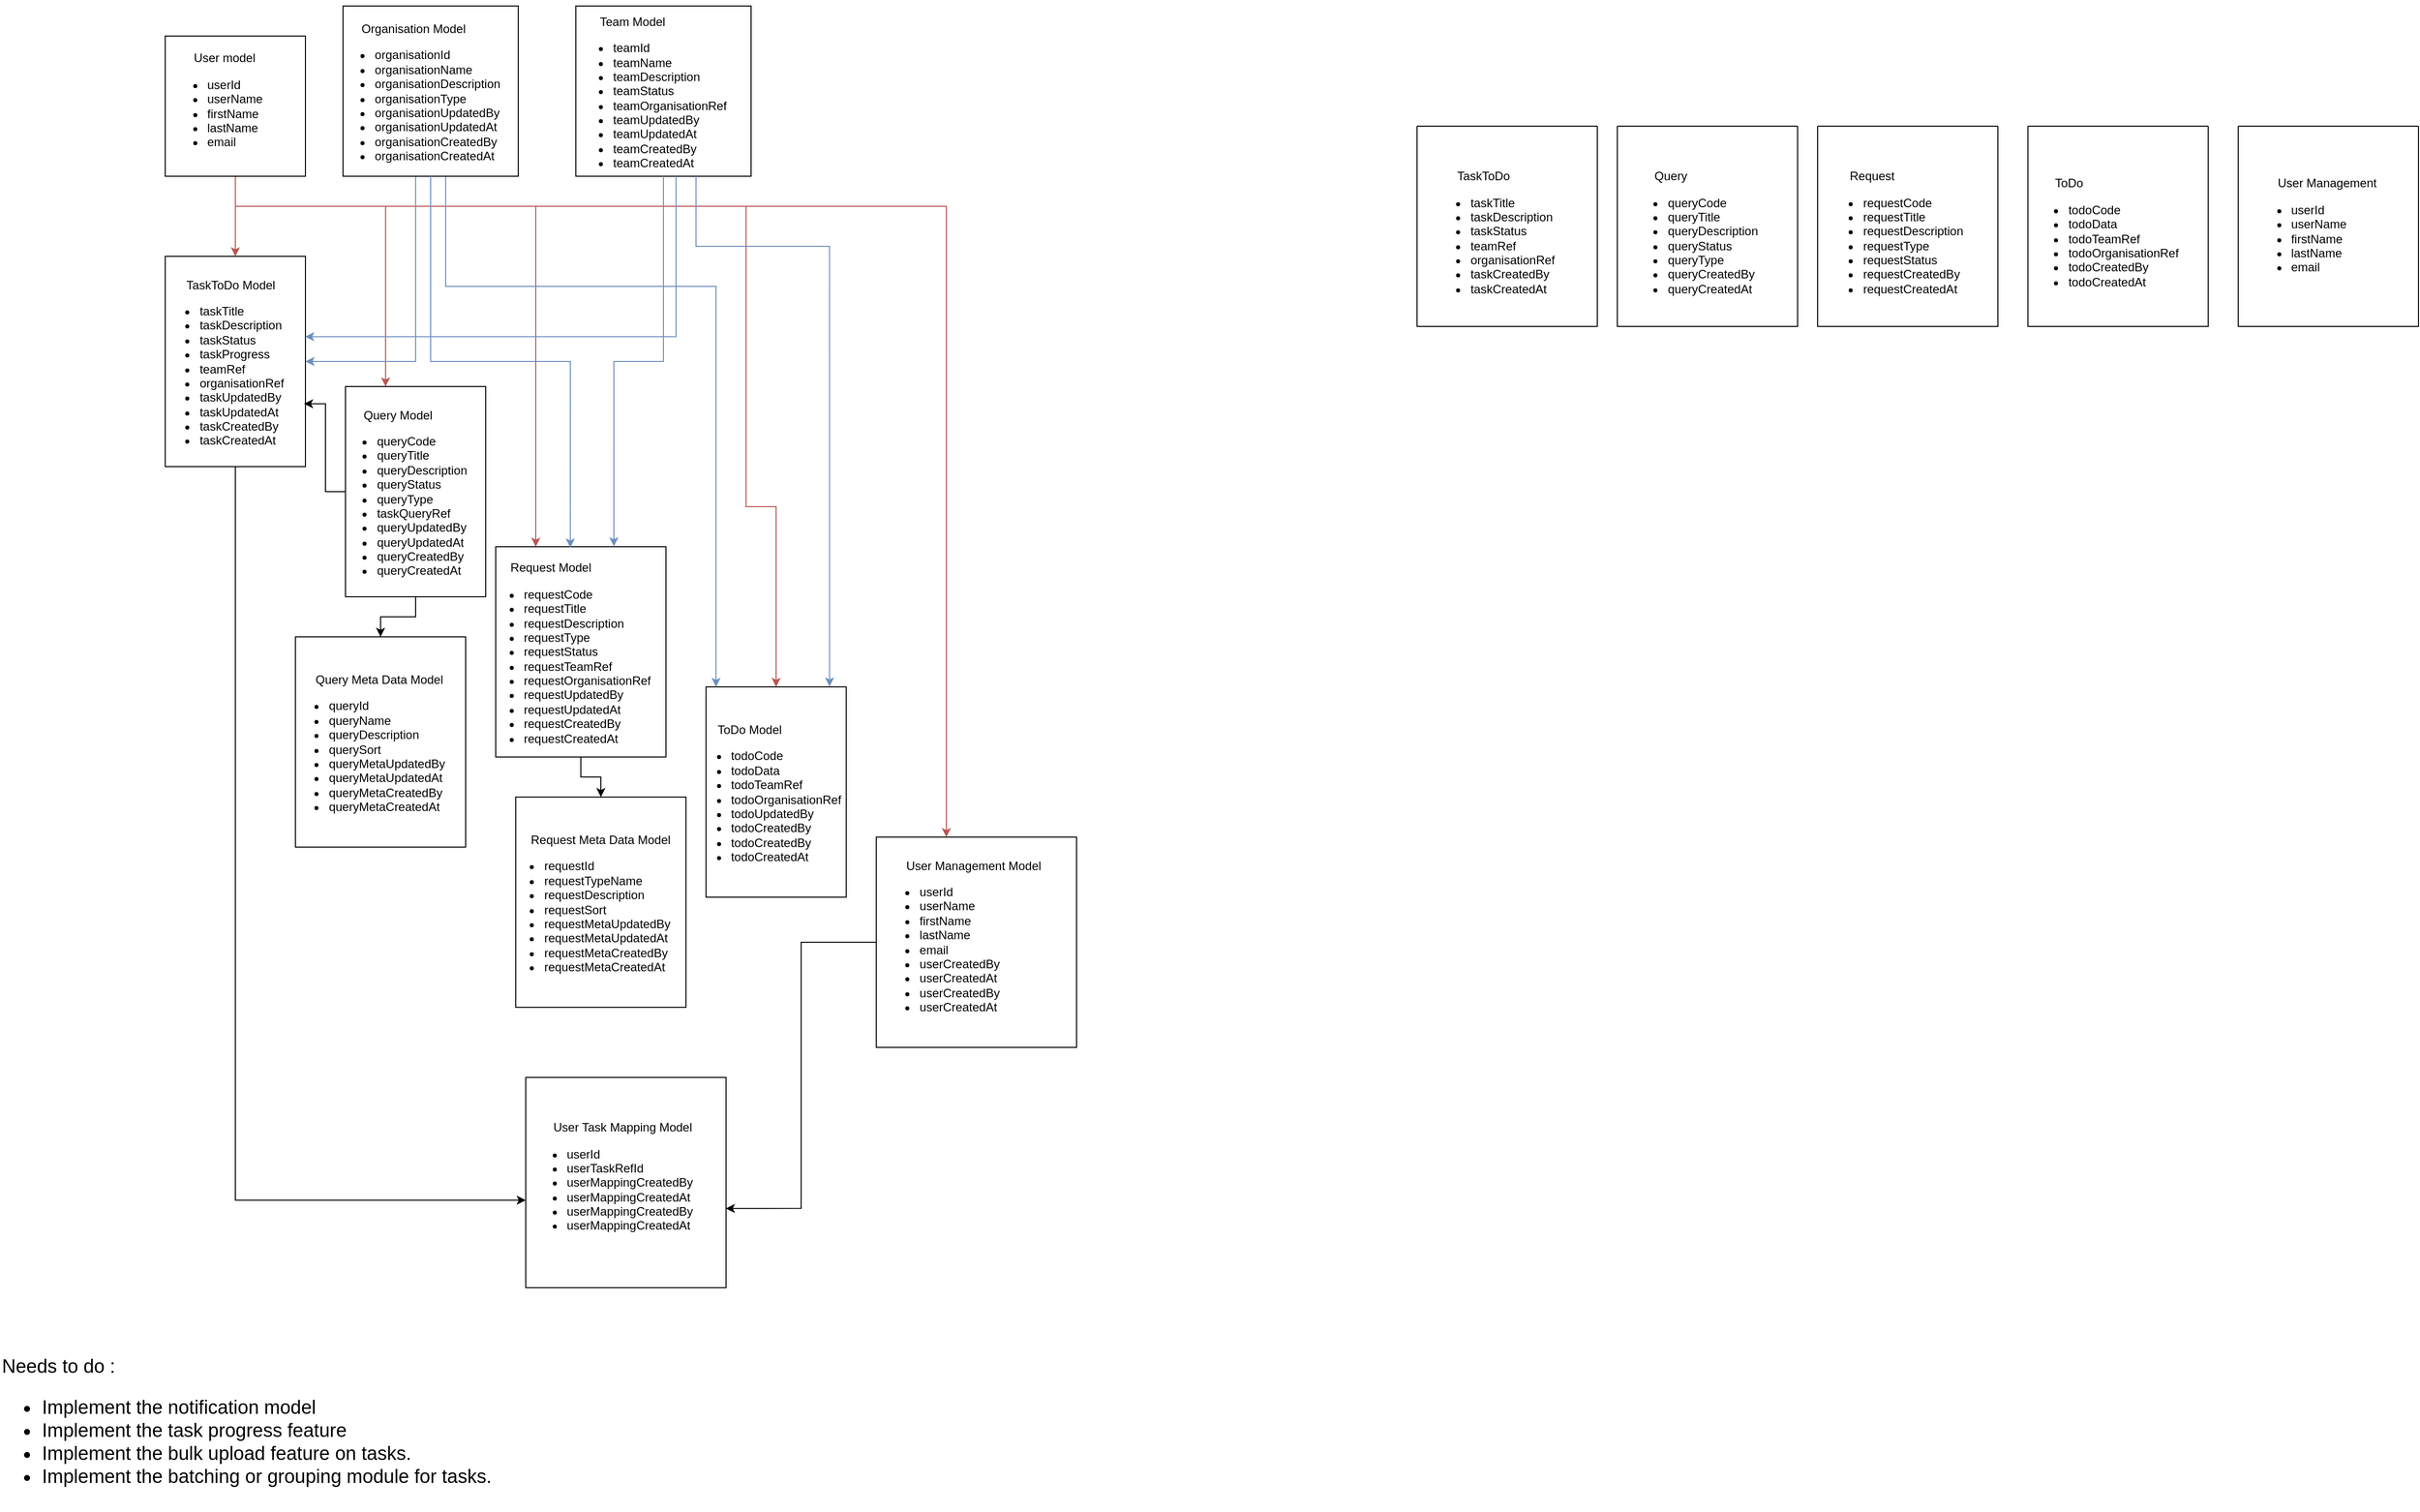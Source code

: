 <mxfile version="24.0.0" type="github">
  <diagram name="Page-1" id="Xy4lt4DB5cCuHjgBxs2x">
    <mxGraphModel dx="2190" dy="1958" grid="1" gridSize="10" guides="1" tooltips="1" connect="1" arrows="1" fold="1" page="1" pageScale="1" pageWidth="827" pageHeight="1169" math="0" shadow="0">
      <root>
        <mxCell id="0" />
        <mxCell id="1" parent="0" />
        <mxCell id="EOjThl3WFCyrKo_wU2wN-18" style="edgeStyle=orthogonalEdgeStyle;rounded=0;orthogonalLoop=1;jettySize=auto;html=1;fillColor=#f8cecc;strokeColor=#b85450;" edge="1" parent="1" source="EOjThl3WFCyrKo_wU2wN-1">
          <mxGeometry relative="1" as="geometry">
            <mxPoint x="100" y="230" as="targetPoint" />
          </mxGeometry>
        </mxCell>
        <mxCell id="EOjThl3WFCyrKo_wU2wN-19" style="edgeStyle=orthogonalEdgeStyle;rounded=0;orthogonalLoop=1;jettySize=auto;html=1;fillColor=#f8cecc;strokeColor=#b85450;" edge="1" parent="1" source="EOjThl3WFCyrKo_wU2wN-1" target="EOjThl3WFCyrKo_wU2wN-47">
          <mxGeometry relative="1" as="geometry">
            <mxPoint x="250" y="230" as="targetPoint" />
            <Array as="points">
              <mxPoint x="100" y="180" />
              <mxPoint x="250" y="180" />
            </Array>
          </mxGeometry>
        </mxCell>
        <mxCell id="EOjThl3WFCyrKo_wU2wN-21" style="edgeStyle=orthogonalEdgeStyle;rounded=0;orthogonalLoop=1;jettySize=auto;html=1;fillColor=#f8cecc;strokeColor=#b85450;" edge="1" parent="1" source="EOjThl3WFCyrKo_wU2wN-1" target="EOjThl3WFCyrKo_wU2wN-48">
          <mxGeometry relative="1" as="geometry">
            <mxPoint x="400" y="230" as="targetPoint" />
            <Array as="points">
              <mxPoint x="100" y="180" />
              <mxPoint x="400" y="180" />
            </Array>
          </mxGeometry>
        </mxCell>
        <mxCell id="EOjThl3WFCyrKo_wU2wN-23" style="edgeStyle=orthogonalEdgeStyle;rounded=0;orthogonalLoop=1;jettySize=auto;html=1;entryX=0.5;entryY=0;entryDx=0;entryDy=0;fillColor=#f8cecc;strokeColor=#b85450;" edge="1" parent="1" source="EOjThl3WFCyrKo_wU2wN-1" target="EOjThl3WFCyrKo_wU2wN-49">
          <mxGeometry relative="1" as="geometry">
            <mxPoint x="550" y="230" as="targetPoint" />
            <Array as="points">
              <mxPoint x="100" y="180" />
              <mxPoint x="610" y="180" />
              <mxPoint x="610" y="480" />
            </Array>
          </mxGeometry>
        </mxCell>
        <mxCell id="EOjThl3WFCyrKo_wU2wN-24" style="edgeStyle=orthogonalEdgeStyle;rounded=0;orthogonalLoop=1;jettySize=auto;html=1;labelBorderColor=none;labelBackgroundColor=none;fontColor=none;noLabel=1;fillColor=#f8cecc;strokeColor=#b85450;" edge="1" parent="1" source="EOjThl3WFCyrKo_wU2wN-1" target="EOjThl3WFCyrKo_wU2wN-50">
          <mxGeometry relative="1" as="geometry">
            <mxPoint x="700" y="230" as="targetPoint" />
            <Array as="points">
              <mxPoint x="100" y="180" />
              <mxPoint x="810" y="180" />
            </Array>
          </mxGeometry>
        </mxCell>
        <mxCell id="EOjThl3WFCyrKo_wU2wN-1" value="&lt;div&gt;&lt;span style=&quot;white-space: pre;&quot;&gt;&#x9;&lt;/span&gt;User model&lt;/div&gt;&lt;ul&gt;&lt;li&gt;userId&lt;br&gt;&lt;/li&gt;&lt;li&gt;userName&lt;br&gt;&lt;/li&gt;&lt;li&gt;firstName&lt;br&gt;&lt;/li&gt;&lt;li&gt;lastName&lt;br&gt;&lt;/li&gt;&lt;li&gt;email&lt;br&gt;&lt;/li&gt;&lt;/ul&gt;" style="whiteSpace=wrap;html=1;aspect=fixed;align=left;" vertex="1" parent="1">
          <mxGeometry x="30" y="10" width="140" height="140" as="geometry" />
        </mxCell>
        <mxCell id="EOjThl3WFCyrKo_wU2wN-46" value="&lt;div&gt;&lt;br&gt;&lt;/div&gt;&lt;div&gt;&lt;div style=&quot;text-align: left;&quot;&gt;&lt;span style=&quot;white-space: pre;&quot;&gt;&#x9;TaskToDo Model&lt;/span&gt;&lt;/div&gt;&lt;ul style=&quot;text-align: left;&quot;&gt;&lt;li&gt;taskTitle&lt;/li&gt;&lt;li&gt;taskDescription&lt;/li&gt;&lt;li&gt;taskStatus&lt;/li&gt;&lt;li&gt;taskProgress&lt;/li&gt;&lt;li&gt;teamRef&lt;br&gt;&lt;/li&gt;&lt;li&gt;organisationRef&lt;/li&gt;&lt;li&gt;taskUpdatedBy&lt;/li&gt;&lt;li&gt;taskUpdatedAt&lt;/li&gt;&lt;li&gt;taskCreatedBy&lt;/li&gt;&lt;li&gt;taskCreatedAt&lt;/li&gt;&lt;/ul&gt;&lt;/div&gt;" style="rounded=0;whiteSpace=wrap;html=1;spacingLeft=-27;" vertex="1" parent="1">
          <mxGeometry x="30" y="230" width="140" height="210" as="geometry" />
        </mxCell>
        <mxCell id="EOjThl3WFCyrKo_wU2wN-28" value="" style="group" vertex="1" connectable="0" parent="1">
          <mxGeometry x="1280" y="100" width="180" height="200" as="geometry" />
        </mxCell>
        <mxCell id="EOjThl3WFCyrKo_wU2wN-26" value="" style="swimlane;startSize=0;" vertex="1" parent="EOjThl3WFCyrKo_wU2wN-28">
          <mxGeometry width="180" height="200" as="geometry" />
        </mxCell>
        <mxCell id="EOjThl3WFCyrKo_wU2wN-27" value="&lt;br&gt;&lt;div&gt;&lt;div style=&quot;text-align: left; white-space: normal;&quot;&gt;&lt;span style=&quot;white-space: pre;&quot;&gt;&#x9;TaskToDo&lt;/span&gt;&lt;/div&gt;&lt;ul style=&quot;text-align: left; white-space: normal;&quot;&gt;&lt;li&gt;taskTitle&lt;/li&gt;&lt;li&gt;taskDescription&lt;/li&gt;&lt;li&gt;taskStatus&lt;/li&gt;&lt;li&gt;teamRef&lt;br&gt;&lt;/li&gt;&lt;li&gt;organisationRef&lt;/li&gt;&lt;li&gt;taskCreatedBy&lt;/li&gt;&lt;li&gt;taskCreatedAt&lt;/li&gt;&lt;/ul&gt;&lt;/div&gt;" style="text;html=1;align=center;verticalAlign=middle;resizable=0;points=[];autosize=1;strokeColor=none;fillColor=none;" vertex="1" parent="EOjThl3WFCyrKo_wU2wN-28">
          <mxGeometry y="25" width="150" height="160" as="geometry" />
        </mxCell>
        <mxCell id="EOjThl3WFCyrKo_wU2wN-31" value="" style="swimlane;startSize=0;" vertex="1" parent="1">
          <mxGeometry x="1480" y="100" width="180" height="200" as="geometry" />
        </mxCell>
        <mxCell id="EOjThl3WFCyrKo_wU2wN-33" value="" style="group" vertex="1" connectable="0" parent="1">
          <mxGeometry x="1680" y="100" width="180" height="200" as="geometry" />
        </mxCell>
        <mxCell id="EOjThl3WFCyrKo_wU2wN-34" value="" style="swimlane;startSize=0;" vertex="1" parent="EOjThl3WFCyrKo_wU2wN-33">
          <mxGeometry width="180" height="200" as="geometry" />
        </mxCell>
        <mxCell id="EOjThl3WFCyrKo_wU2wN-35" value="&lt;br&gt;&lt;div&gt;&lt;div style=&quot;text-align: left; white-space: normal;&quot;&gt;&lt;span style=&quot;white-space: pre;&quot;&gt;&#x9;Request&lt;/span&gt;&lt;/div&gt;&lt;ul style=&quot;text-align: left; white-space: normal;&quot;&gt;&lt;li&gt;requestCode&lt;br&gt;&lt;/li&gt;&lt;li&gt;requestTitle&lt;br&gt;&lt;/li&gt;&lt;li&gt;requestDescription&lt;/li&gt;&lt;li&gt;requestType&lt;/li&gt;&lt;li&gt;requestStatus&lt;/li&gt;&lt;li&gt;requestCreatedBy&lt;/li&gt;&lt;li&gt;requestCreatedAt&lt;/li&gt;&lt;/ul&gt;&lt;/div&gt;" style="text;html=1;align=center;verticalAlign=middle;resizable=0;points=[];autosize=1;strokeColor=none;fillColor=none;" vertex="1" parent="EOjThl3WFCyrKo_wU2wN-33">
          <mxGeometry x="-5" y="25" width="160" height="160" as="geometry" />
        </mxCell>
        <mxCell id="EOjThl3WFCyrKo_wU2wN-36" value="" style="group" vertex="1" connectable="0" parent="1">
          <mxGeometry x="1890" y="100" width="180" height="200" as="geometry" />
        </mxCell>
        <mxCell id="EOjThl3WFCyrKo_wU2wN-37" value="" style="swimlane;startSize=0;" vertex="1" parent="EOjThl3WFCyrKo_wU2wN-36">
          <mxGeometry width="180" height="200" as="geometry" />
        </mxCell>
        <mxCell id="EOjThl3WFCyrKo_wU2wN-38" value="&lt;br&gt;&lt;div&gt;&lt;div style=&quot;text-align: left; white-space: normal;&quot;&gt;&lt;span style=&quot;white-space: pre;&quot;&gt;&#x9;ToDo&lt;/span&gt;&lt;/div&gt;&lt;ul style=&quot;text-align: left; white-space: normal;&quot;&gt;&lt;li&gt;todoCode&lt;br&gt;&lt;/li&gt;&lt;li&gt;todoData&lt;/li&gt;&lt;li&gt;todoTeamRef&lt;/li&gt;&lt;li&gt;todoOrganisationRef&lt;/li&gt;&lt;li&gt;todoCreatedBy&lt;/li&gt;&lt;li&gt;todoCreatedAt&lt;/li&gt;&lt;/ul&gt;&lt;/div&gt;" style="text;html=1;align=center;verticalAlign=middle;resizable=0;points=[];autosize=1;strokeColor=none;fillColor=none;" vertex="1" parent="EOjThl3WFCyrKo_wU2wN-36">
          <mxGeometry x="-10" y="30" width="170" height="150" as="geometry" />
        </mxCell>
        <mxCell id="EOjThl3WFCyrKo_wU2wN-39" value="" style="group" vertex="1" connectable="0" parent="1">
          <mxGeometry x="2100" y="100" width="180" height="200" as="geometry" />
        </mxCell>
        <mxCell id="EOjThl3WFCyrKo_wU2wN-40" value="" style="swimlane;startSize=0;" vertex="1" parent="EOjThl3WFCyrKo_wU2wN-39">
          <mxGeometry width="180" height="200" as="geometry" />
        </mxCell>
        <mxCell id="EOjThl3WFCyrKo_wU2wN-41" value="&lt;div style=&quot;text-align: left; white-space: normal;&quot;&gt;&lt;span style=&quot;white-space: pre;&quot;&gt;&#x9;User Management&lt;/span&gt;&lt;br&gt;&lt;/div&gt;&lt;ul style=&quot;text-align: left; white-space: normal;&quot;&gt;&lt;li&gt;userId&lt;br&gt;&lt;/li&gt;&lt;li&gt;userName&lt;br&gt;&lt;/li&gt;&lt;li&gt;firstName&lt;br&gt;&lt;/li&gt;&lt;li&gt;lastName&lt;br&gt;&lt;/li&gt;&lt;li&gt;email&lt;/li&gt;&lt;/ul&gt;" style="text;html=1;align=center;verticalAlign=middle;resizable=0;points=[];autosize=1;strokeColor=none;fillColor=none;" vertex="1" parent="EOjThl3WFCyrKo_wU2wN-39">
          <mxGeometry y="45" width="150" height="120" as="geometry" />
        </mxCell>
        <mxCell id="EOjThl3WFCyrKo_wU2wN-32" value="&lt;br&gt;&lt;div&gt;&lt;div style=&quot;text-align: left; white-space: normal;&quot;&gt;&lt;span style=&quot;white-space: pre;&quot;&gt;&#x9;Query&lt;/span&gt;&lt;/div&gt;&lt;ul style=&quot;text-align: left; white-space: normal;&quot;&gt;&lt;li&gt;queryCode&lt;/li&gt;&lt;li&gt;queryTitle&lt;/li&gt;&lt;li&gt;queryDescription&lt;/li&gt;&lt;li&gt;queryStatus&lt;/li&gt;&lt;li&gt;queryType&lt;/li&gt;&lt;li&gt;queryCreatedBy&lt;/li&gt;&lt;li&gt;queryCreatedAt&lt;/li&gt;&lt;/ul&gt;&lt;/div&gt;" style="text;html=1;align=center;verticalAlign=middle;resizable=0;points=[];autosize=1;strokeColor=none;fillColor=none;" vertex="1" parent="1">
          <mxGeometry x="1480" y="125" width="150" height="160" as="geometry" />
        </mxCell>
        <mxCell id="EOjThl3WFCyrKo_wU2wN-54" style="edgeStyle=orthogonalEdgeStyle;rounded=0;orthogonalLoop=1;jettySize=auto;html=1;entryX=0.5;entryY=0;entryDx=0;entryDy=0;" edge="1" parent="1" source="EOjThl3WFCyrKo_wU2wN-47" target="EOjThl3WFCyrKo_wU2wN-53">
          <mxGeometry relative="1" as="geometry" />
        </mxCell>
        <mxCell id="EOjThl3WFCyrKo_wU2wN-47" value="&lt;br&gt;&lt;div&gt;&lt;div style=&quot;text-align: left;&quot;&gt;&lt;span style=&quot;white-space: pre;&quot;&gt;&#x9;Query Model&lt;/span&gt;&lt;/div&gt;&lt;ul style=&quot;text-align: left;&quot;&gt;&lt;li&gt;queryCode&lt;/li&gt;&lt;li&gt;queryTitle&lt;/li&gt;&lt;li&gt;queryDescription&lt;/li&gt;&lt;li&gt;queryStatus&lt;/li&gt;&lt;li&gt;queryType&lt;/li&gt;&lt;li&gt;taskQueryRef&lt;/li&gt;&lt;li&gt;queryUpdatedBy&lt;/li&gt;&lt;li&gt;queryUpdatedAt&lt;/li&gt;&lt;li&gt;queryCreatedBy&lt;/li&gt;&lt;li&gt;queryCreatedAt&lt;/li&gt;&lt;/ul&gt;&lt;/div&gt;" style="rounded=0;whiteSpace=wrap;html=1;spacingLeft=-27;" vertex="1" parent="1">
          <mxGeometry x="210" y="360" width="140" height="210" as="geometry" />
        </mxCell>
        <mxCell id="EOjThl3WFCyrKo_wU2wN-52" style="edgeStyle=orthogonalEdgeStyle;rounded=0;orthogonalLoop=1;jettySize=auto;html=1;" edge="1" parent="1" source="EOjThl3WFCyrKo_wU2wN-48" target="EOjThl3WFCyrKo_wU2wN-51">
          <mxGeometry relative="1" as="geometry" />
        </mxCell>
        <mxCell id="EOjThl3WFCyrKo_wU2wN-48" value="&lt;br&gt;&lt;div&gt;&lt;div style=&quot;text-align: left;&quot;&gt;&lt;span style=&quot;white-space: pre;&quot;&gt;&#x9;Request Model&lt;/span&gt;&lt;/div&gt;&lt;ul style=&quot;text-align: left;&quot;&gt;&lt;li&gt;requestCode&lt;br&gt;&lt;/li&gt;&lt;li&gt;requestTitle&lt;br&gt;&lt;/li&gt;&lt;li&gt;requestDescription&lt;/li&gt;&lt;li&gt;requestType&lt;/li&gt;&lt;li&gt;requestStatus&lt;/li&gt;&lt;li&gt;requestTeamRef&lt;/li&gt;&lt;li&gt;requestOrganisationRef&lt;/li&gt;&lt;li&gt;requestUpdatedBy&lt;/li&gt;&lt;li&gt;requestUpdatedAt&lt;/li&gt;&lt;li&gt;requestCreatedBy&lt;/li&gt;&lt;li&gt;requestCreatedAt&lt;/li&gt;&lt;/ul&gt;&lt;/div&gt;" style="rounded=0;whiteSpace=wrap;html=1;spacingLeft=-27;" vertex="1" parent="1">
          <mxGeometry x="360" y="520" width="170" height="210" as="geometry" />
        </mxCell>
        <mxCell id="EOjThl3WFCyrKo_wU2wN-49" value="&lt;br&gt;&lt;div&gt;&lt;div style=&quot;text-align: left;&quot;&gt;&lt;span style=&quot;white-space: pre;&quot;&gt;&#x9;ToDo Model&lt;/span&gt;&lt;/div&gt;&lt;ul style=&quot;text-align: left;&quot;&gt;&lt;li&gt;todoCode&lt;br&gt;&lt;/li&gt;&lt;li&gt;todoData&lt;/li&gt;&lt;li&gt;todoTeamRef&lt;/li&gt;&lt;li&gt;todoOrganisationRef&lt;/li&gt;&lt;li&gt;todoUpdatedBy&lt;/li&gt;&lt;li&gt;todoCreatedBy&lt;/li&gt;&lt;li&gt;todoCreatedBy&lt;/li&gt;&lt;li&gt;todoCreatedAt&lt;/li&gt;&lt;/ul&gt;&lt;/div&gt;" style="rounded=0;whiteSpace=wrap;html=1;spacingLeft=-20;" vertex="1" parent="1">
          <mxGeometry x="570" y="660" width="140" height="210" as="geometry" />
        </mxCell>
        <mxCell id="EOjThl3WFCyrKo_wU2wN-50" value="&lt;div style=&quot;text-align: left;&quot;&gt;&lt;span style=&quot;white-space: pre;&quot;&gt;&#x9;User Management Model&lt;/span&gt;&lt;br&gt;&lt;/div&gt;&lt;ul style=&quot;text-align: left;&quot;&gt;&lt;li&gt;userId&lt;br&gt;&lt;/li&gt;&lt;li&gt;userName&lt;br&gt;&lt;/li&gt;&lt;li&gt;firstName&lt;br&gt;&lt;/li&gt;&lt;li&gt;lastName&lt;br&gt;&lt;/li&gt;&lt;li&gt;email&lt;/li&gt;&lt;li&gt;userCreatedBy&lt;/li&gt;&lt;li&gt;userCreatedAt&lt;/li&gt;&lt;li&gt;userCreatedBy&lt;/li&gt;&lt;li&gt;userCreatedAt&lt;/li&gt;&lt;/ul&gt;" style="rounded=0;whiteSpace=wrap;html=1;spacingLeft=-32;" vertex="1" parent="1">
          <mxGeometry x="740" y="810" width="200" height="210" as="geometry" />
        </mxCell>
        <mxCell id="EOjThl3WFCyrKo_wU2wN-51" value="&lt;br&gt;&lt;div&gt;&lt;div style=&quot;text-align: left;&quot;&gt;&lt;span style=&quot;white-space: pre;&quot;&gt;&#x9;Request Meta Data Model&lt;/span&gt;&lt;/div&gt;&lt;ul style=&quot;text-align: left;&quot;&gt;&lt;li&gt;requestId&lt;br&gt;&lt;/li&gt;&lt;li&gt;requestTypeName&lt;br&gt;&lt;/li&gt;&lt;li&gt;requestDescription&lt;/li&gt;&lt;li&gt;requestSort&lt;/li&gt;&lt;li&gt;requestMetaUpdatedBy&lt;/li&gt;&lt;li&gt;requestMetaUpdatedAt&lt;/li&gt;&lt;li&gt;requestMetaCreatedBy&lt;/li&gt;&lt;li&gt;requestMetaCreatedAt&lt;/li&gt;&lt;/ul&gt;&lt;/div&gt;" style="rounded=0;whiteSpace=wrap;html=1;spacingLeft=-27;" vertex="1" parent="1">
          <mxGeometry x="380" y="770" width="170" height="210" as="geometry" />
        </mxCell>
        <mxCell id="EOjThl3WFCyrKo_wU2wN-53" value="&lt;br&gt;&lt;div&gt;&lt;div style=&quot;text-align: left;&quot;&gt;&lt;span style=&quot;white-space: pre;&quot;&gt;&#x9;Query Meta Data Model&lt;/span&gt;&lt;/div&gt;&lt;ul style=&quot;text-align: left;&quot;&gt;&lt;li&gt;queryId&lt;br&gt;&lt;/li&gt;&lt;li&gt;queryName&lt;br&gt;&lt;/li&gt;&lt;li&gt;queryDescription&lt;/li&gt;&lt;li&gt;querySort&lt;/li&gt;&lt;li&gt;queryMetaUpdatedBy&lt;/li&gt;&lt;li&gt;queryMetaUpdatedAt&lt;/li&gt;&lt;li&gt;queryMetaCreatedBy&lt;/li&gt;&lt;li&gt;queryMetaCreatedAt&lt;/li&gt;&lt;/ul&gt;&lt;/div&gt;" style="rounded=0;whiteSpace=wrap;html=1;spacingLeft=-27;" vertex="1" parent="1">
          <mxGeometry x="160" y="610" width="170" height="210" as="geometry" />
        </mxCell>
        <mxCell id="EOjThl3WFCyrKo_wU2wN-58" style="edgeStyle=orthogonalEdgeStyle;rounded=0;orthogonalLoop=1;jettySize=auto;html=1;fillColor=#dae8fc;strokeColor=#6c8ebf;" edge="1" parent="1" source="EOjThl3WFCyrKo_wU2wN-55" target="EOjThl3WFCyrKo_wU2wN-46">
          <mxGeometry relative="1" as="geometry">
            <Array as="points">
              <mxPoint x="280" y="335" />
            </Array>
          </mxGeometry>
        </mxCell>
        <mxCell id="EOjThl3WFCyrKo_wU2wN-63" style="edgeStyle=orthogonalEdgeStyle;rounded=0;orthogonalLoop=1;jettySize=auto;html=1;fillColor=#dae8fc;strokeColor=#6c8ebf;" edge="1" parent="1" source="EOjThl3WFCyrKo_wU2wN-55" target="EOjThl3WFCyrKo_wU2wN-49">
          <mxGeometry relative="1" as="geometry">
            <Array as="points">
              <mxPoint x="310" y="260" />
              <mxPoint x="580" y="260" />
            </Array>
          </mxGeometry>
        </mxCell>
        <mxCell id="EOjThl3WFCyrKo_wU2wN-55" value="&lt;br&gt;&lt;div&gt;&lt;div style=&quot;text-align: left;&quot;&gt;&lt;span style=&quot;white-space: pre;&quot;&gt;&#x9;Organisation Model&lt;/span&gt;&lt;/div&gt;&lt;ul style=&quot;text-align: left;&quot;&gt;&lt;li&gt;organisationId&lt;/li&gt;&lt;li&gt;organisationName&lt;/li&gt;&lt;li&gt;organisationDescription&lt;/li&gt;&lt;li&gt;organisationType&lt;/li&gt;&lt;li&gt;organisationUpdatedBy&lt;/li&gt;&lt;li&gt;organisationUpdatedAt&lt;/li&gt;&lt;li&gt;organisationCreatedBy&lt;/li&gt;&lt;li&gt;organisationCreatedAt&lt;/li&gt;&lt;/ul&gt;&lt;/div&gt;" style="rounded=0;whiteSpace=wrap;html=1;spacingLeft=-27;" vertex="1" parent="1">
          <mxGeometry x="207.5" y="-20" width="175" height="170" as="geometry" />
        </mxCell>
        <mxCell id="EOjThl3WFCyrKo_wU2wN-57" value="&lt;br&gt;&lt;div&gt;&lt;div style=&quot;text-align: left;&quot;&gt;&lt;span style=&quot;white-space: pre;&quot;&gt;&#x9;Team Model&lt;/span&gt;&lt;/div&gt;&lt;ul style=&quot;text-align: left;&quot;&gt;&lt;li&gt;teamId&lt;/li&gt;&lt;li&gt;teamName&lt;/li&gt;&lt;li&gt;teamDescription&lt;/li&gt;&lt;li&gt;teamStatus&lt;/li&gt;&lt;li&gt;teamOrganisationRef&lt;/li&gt;&lt;li&gt;teamUpdatedBy&lt;/li&gt;&lt;li&gt;teamUpdatedAt&lt;/li&gt;&lt;li&gt;teamCreatedBy&lt;/li&gt;&lt;li&gt;teamCreatedAt&lt;/li&gt;&lt;/ul&gt;&lt;/div&gt;" style="rounded=0;whiteSpace=wrap;html=1;spacingLeft=-27;" vertex="1" parent="1">
          <mxGeometry x="440" y="-20" width="175" height="170" as="geometry" />
        </mxCell>
        <mxCell id="EOjThl3WFCyrKo_wU2wN-59" style="edgeStyle=orthogonalEdgeStyle;rounded=0;orthogonalLoop=1;jettySize=auto;html=1;entryX=0.998;entryY=0.382;entryDx=0;entryDy=0;entryPerimeter=0;fillColor=#dae8fc;strokeColor=#6c8ebf;" edge="1" parent="1" source="EOjThl3WFCyrKo_wU2wN-57" target="EOjThl3WFCyrKo_wU2wN-46">
          <mxGeometry relative="1" as="geometry">
            <Array as="points">
              <mxPoint x="540" y="310" />
            </Array>
          </mxGeometry>
        </mxCell>
        <mxCell id="EOjThl3WFCyrKo_wU2wN-60" style="edgeStyle=orthogonalEdgeStyle;rounded=0;orthogonalLoop=1;jettySize=auto;html=1;entryX=0.99;entryY=0.701;entryDx=0;entryDy=0;entryPerimeter=0;" edge="1" parent="1" source="EOjThl3WFCyrKo_wU2wN-47" target="EOjThl3WFCyrKo_wU2wN-46">
          <mxGeometry relative="1" as="geometry" />
        </mxCell>
        <mxCell id="EOjThl3WFCyrKo_wU2wN-61" style="edgeStyle=orthogonalEdgeStyle;rounded=0;orthogonalLoop=1;jettySize=auto;html=1;entryX=0.438;entryY=0.004;entryDx=0;entryDy=0;entryPerimeter=0;fillColor=#dae8fc;strokeColor=#6c8ebf;" edge="1" parent="1" source="EOjThl3WFCyrKo_wU2wN-55" target="EOjThl3WFCyrKo_wU2wN-48">
          <mxGeometry relative="1" as="geometry" />
        </mxCell>
        <mxCell id="EOjThl3WFCyrKo_wU2wN-62" style="edgeStyle=orthogonalEdgeStyle;rounded=0;orthogonalLoop=1;jettySize=auto;html=1;entryX=0.694;entryY=-0.002;entryDx=0;entryDy=0;entryPerimeter=0;fillColor=#dae8fc;strokeColor=#6c8ebf;" edge="1" parent="1" source="EOjThl3WFCyrKo_wU2wN-57" target="EOjThl3WFCyrKo_wU2wN-48">
          <mxGeometry relative="1" as="geometry" />
        </mxCell>
        <mxCell id="EOjThl3WFCyrKo_wU2wN-64" style="edgeStyle=orthogonalEdgeStyle;rounded=0;orthogonalLoop=1;jettySize=auto;html=1;entryX=0.881;entryY=-0.002;entryDx=0;entryDy=0;entryPerimeter=0;fillColor=#dae8fc;strokeColor=#6c8ebf;" edge="1" parent="1" source="EOjThl3WFCyrKo_wU2wN-57" target="EOjThl3WFCyrKo_wU2wN-49">
          <mxGeometry relative="1" as="geometry">
            <Array as="points">
              <mxPoint x="560" y="220" />
              <mxPoint x="693" y="220" />
            </Array>
          </mxGeometry>
        </mxCell>
        <mxCell id="EOjThl3WFCyrKo_wU2wN-65" value="&lt;div style=&quot;text-align: left;&quot;&gt;&lt;span style=&quot;white-space: pre;&quot;&gt;&#x9;User Task Mapping Model&lt;/span&gt;&lt;br&gt;&lt;/div&gt;&lt;ul style=&quot;text-align: left;&quot;&gt;&lt;li&gt;userId&lt;br&gt;&lt;/li&gt;&lt;li&gt;userTaskRefId&lt;/li&gt;&lt;li&gt;userMappingCreatedBy&lt;/li&gt;&lt;li&gt;userMappingCreatedAt&lt;/li&gt;&lt;li&gt;userMappingCreatedBy&lt;/li&gt;&lt;li&gt;userMappingCreatedAt&lt;/li&gt;&lt;/ul&gt;" style="rounded=0;whiteSpace=wrap;html=1;spacingLeft=-32;" vertex="1" parent="1">
          <mxGeometry x="390" y="1050" width="200" height="210" as="geometry" />
        </mxCell>
        <mxCell id="EOjThl3WFCyrKo_wU2wN-66" style="edgeStyle=orthogonalEdgeStyle;rounded=0;orthogonalLoop=1;jettySize=auto;html=1;entryX=0.999;entryY=0.623;entryDx=0;entryDy=0;entryPerimeter=0;" edge="1" parent="1" source="EOjThl3WFCyrKo_wU2wN-50" target="EOjThl3WFCyrKo_wU2wN-65">
          <mxGeometry relative="1" as="geometry" />
        </mxCell>
        <mxCell id="EOjThl3WFCyrKo_wU2wN-67" style="edgeStyle=orthogonalEdgeStyle;rounded=0;orthogonalLoop=1;jettySize=auto;html=1;entryX=0;entryY=0.584;entryDx=0;entryDy=0;entryPerimeter=0;" edge="1" parent="1" source="EOjThl3WFCyrKo_wU2wN-46" target="EOjThl3WFCyrKo_wU2wN-65">
          <mxGeometry relative="1" as="geometry">
            <Array as="points">
              <mxPoint x="100" y="1173" />
            </Array>
          </mxGeometry>
        </mxCell>
        <mxCell id="EOjThl3WFCyrKo_wU2wN-69" value="Needs to do :&amp;nbsp;&lt;div style=&quot;font-size: 19px;&quot;&gt;&lt;ul style=&quot;font-size: 19px;&quot;&gt;&lt;li style=&quot;font-size: 19px;&quot;&gt;Implement the notification model&lt;br style=&quot;font-size: 19px;&quot;&gt;&lt;/li&gt;&lt;li style=&quot;font-size: 19px;&quot;&gt;Implement the task progress feature&lt;br style=&quot;font-size: 19px;&quot;&gt;&lt;/li&gt;&lt;li style=&quot;font-size: 19px;&quot;&gt;Implement the bulk upload feature on tasks.&lt;br style=&quot;font-size: 19px;&quot;&gt;&lt;/li&gt;&lt;li style=&quot;font-size: 19px;&quot;&gt;Implement the batching or grouping module for tasks.&lt;/li&gt;&lt;/ul&gt;&lt;/div&gt;" style="text;html=1;align=left;verticalAlign=middle;resizable=0;points=[];autosize=1;strokeColor=none;fillColor=none;fontSize=19;" vertex="1" parent="1">
          <mxGeometry x="-135" y="1323" width="510" height="160" as="geometry" />
        </mxCell>
      </root>
    </mxGraphModel>
  </diagram>
</mxfile>
